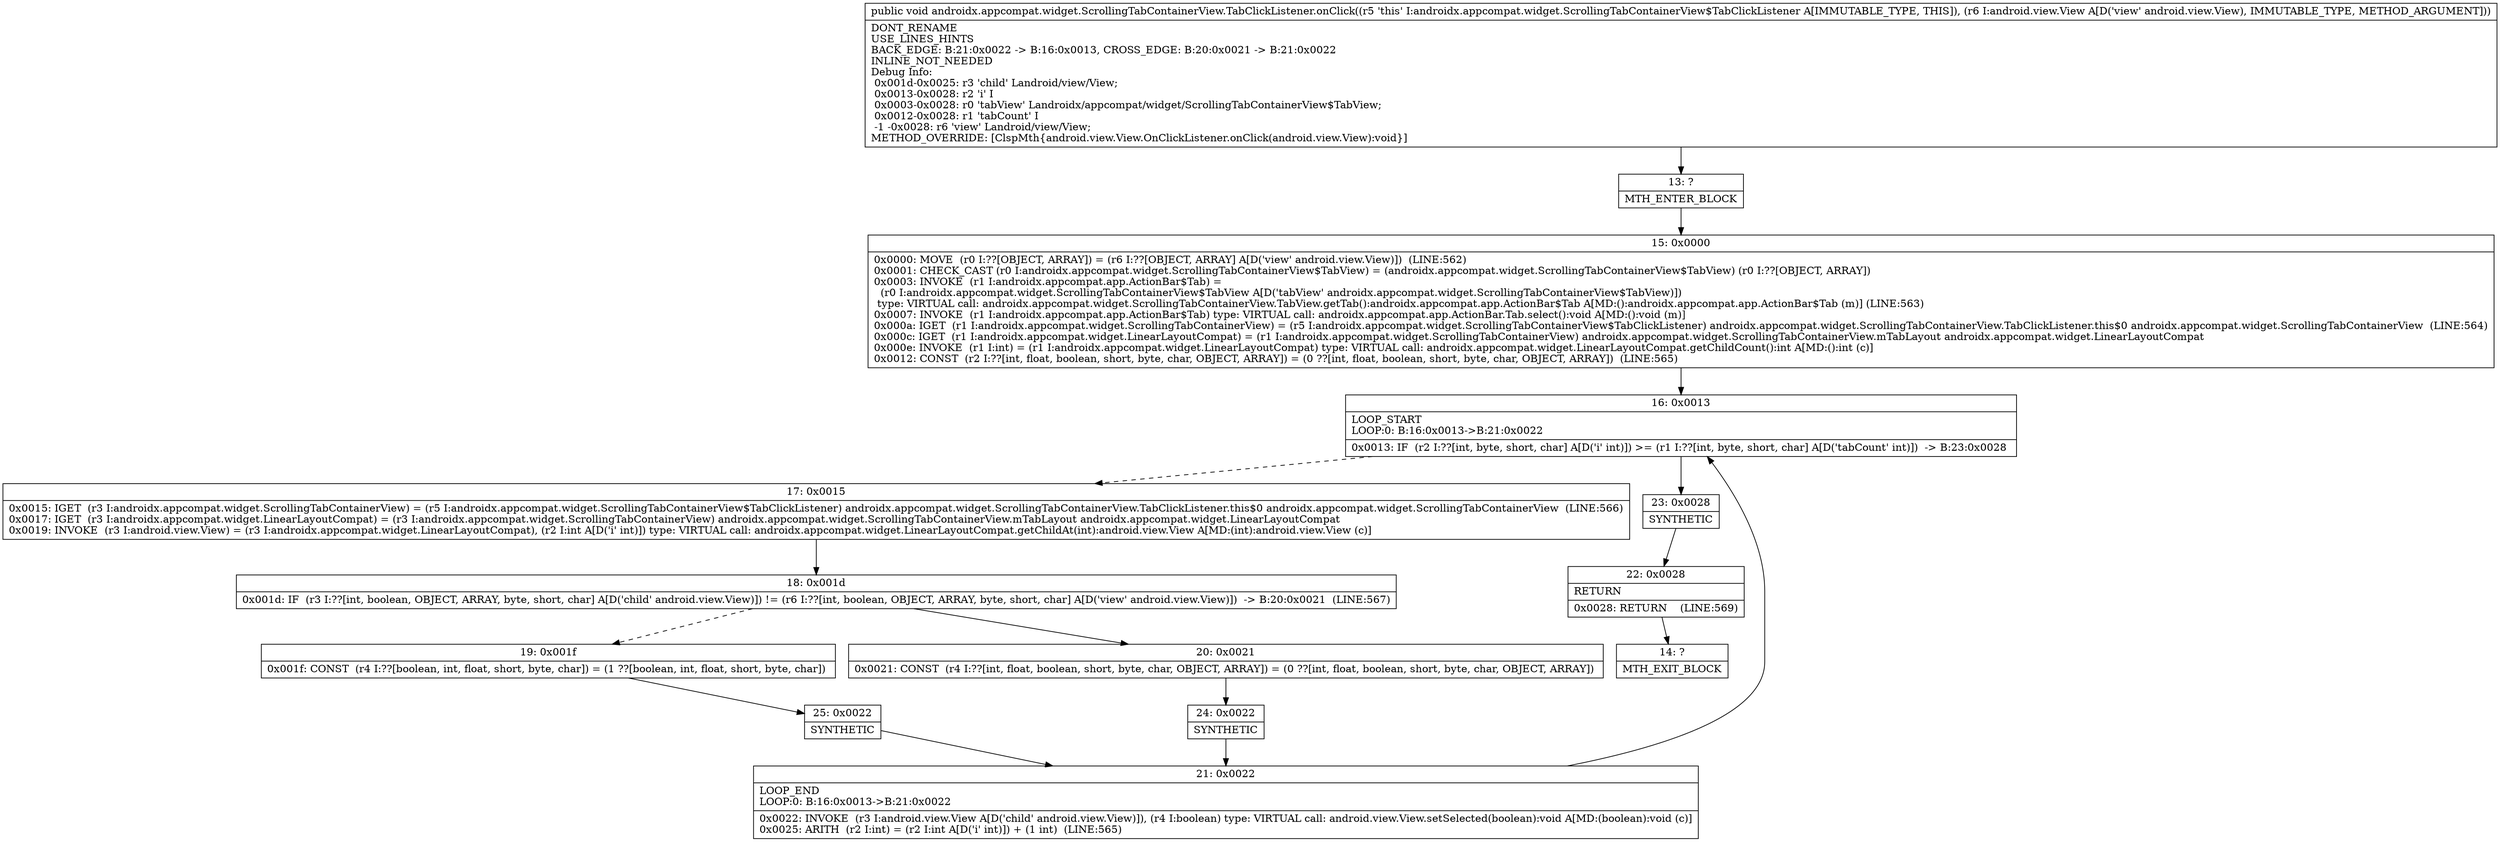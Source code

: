 digraph "CFG forandroidx.appcompat.widget.ScrollingTabContainerView.TabClickListener.onClick(Landroid\/view\/View;)V" {
Node_13 [shape=record,label="{13\:\ ?|MTH_ENTER_BLOCK\l}"];
Node_15 [shape=record,label="{15\:\ 0x0000|0x0000: MOVE  (r0 I:??[OBJECT, ARRAY]) = (r6 I:??[OBJECT, ARRAY] A[D('view' android.view.View)])  (LINE:562)\l0x0001: CHECK_CAST (r0 I:androidx.appcompat.widget.ScrollingTabContainerView$TabView) = (androidx.appcompat.widget.ScrollingTabContainerView$TabView) (r0 I:??[OBJECT, ARRAY]) \l0x0003: INVOKE  (r1 I:androidx.appcompat.app.ActionBar$Tab) = \l  (r0 I:androidx.appcompat.widget.ScrollingTabContainerView$TabView A[D('tabView' androidx.appcompat.widget.ScrollingTabContainerView$TabView)])\l type: VIRTUAL call: androidx.appcompat.widget.ScrollingTabContainerView.TabView.getTab():androidx.appcompat.app.ActionBar$Tab A[MD:():androidx.appcompat.app.ActionBar$Tab (m)] (LINE:563)\l0x0007: INVOKE  (r1 I:androidx.appcompat.app.ActionBar$Tab) type: VIRTUAL call: androidx.appcompat.app.ActionBar.Tab.select():void A[MD:():void (m)]\l0x000a: IGET  (r1 I:androidx.appcompat.widget.ScrollingTabContainerView) = (r5 I:androidx.appcompat.widget.ScrollingTabContainerView$TabClickListener) androidx.appcompat.widget.ScrollingTabContainerView.TabClickListener.this$0 androidx.appcompat.widget.ScrollingTabContainerView  (LINE:564)\l0x000c: IGET  (r1 I:androidx.appcompat.widget.LinearLayoutCompat) = (r1 I:androidx.appcompat.widget.ScrollingTabContainerView) androidx.appcompat.widget.ScrollingTabContainerView.mTabLayout androidx.appcompat.widget.LinearLayoutCompat \l0x000e: INVOKE  (r1 I:int) = (r1 I:androidx.appcompat.widget.LinearLayoutCompat) type: VIRTUAL call: androidx.appcompat.widget.LinearLayoutCompat.getChildCount():int A[MD:():int (c)]\l0x0012: CONST  (r2 I:??[int, float, boolean, short, byte, char, OBJECT, ARRAY]) = (0 ??[int, float, boolean, short, byte, char, OBJECT, ARRAY])  (LINE:565)\l}"];
Node_16 [shape=record,label="{16\:\ 0x0013|LOOP_START\lLOOP:0: B:16:0x0013\-\>B:21:0x0022\l|0x0013: IF  (r2 I:??[int, byte, short, char] A[D('i' int)]) \>= (r1 I:??[int, byte, short, char] A[D('tabCount' int)])  \-\> B:23:0x0028 \l}"];
Node_17 [shape=record,label="{17\:\ 0x0015|0x0015: IGET  (r3 I:androidx.appcompat.widget.ScrollingTabContainerView) = (r5 I:androidx.appcompat.widget.ScrollingTabContainerView$TabClickListener) androidx.appcompat.widget.ScrollingTabContainerView.TabClickListener.this$0 androidx.appcompat.widget.ScrollingTabContainerView  (LINE:566)\l0x0017: IGET  (r3 I:androidx.appcompat.widget.LinearLayoutCompat) = (r3 I:androidx.appcompat.widget.ScrollingTabContainerView) androidx.appcompat.widget.ScrollingTabContainerView.mTabLayout androidx.appcompat.widget.LinearLayoutCompat \l0x0019: INVOKE  (r3 I:android.view.View) = (r3 I:androidx.appcompat.widget.LinearLayoutCompat), (r2 I:int A[D('i' int)]) type: VIRTUAL call: androidx.appcompat.widget.LinearLayoutCompat.getChildAt(int):android.view.View A[MD:(int):android.view.View (c)]\l}"];
Node_18 [shape=record,label="{18\:\ 0x001d|0x001d: IF  (r3 I:??[int, boolean, OBJECT, ARRAY, byte, short, char] A[D('child' android.view.View)]) != (r6 I:??[int, boolean, OBJECT, ARRAY, byte, short, char] A[D('view' android.view.View)])  \-\> B:20:0x0021  (LINE:567)\l}"];
Node_19 [shape=record,label="{19\:\ 0x001f|0x001f: CONST  (r4 I:??[boolean, int, float, short, byte, char]) = (1 ??[boolean, int, float, short, byte, char]) \l}"];
Node_25 [shape=record,label="{25\:\ 0x0022|SYNTHETIC\l}"];
Node_21 [shape=record,label="{21\:\ 0x0022|LOOP_END\lLOOP:0: B:16:0x0013\-\>B:21:0x0022\l|0x0022: INVOKE  (r3 I:android.view.View A[D('child' android.view.View)]), (r4 I:boolean) type: VIRTUAL call: android.view.View.setSelected(boolean):void A[MD:(boolean):void (c)]\l0x0025: ARITH  (r2 I:int) = (r2 I:int A[D('i' int)]) + (1 int)  (LINE:565)\l}"];
Node_20 [shape=record,label="{20\:\ 0x0021|0x0021: CONST  (r4 I:??[int, float, boolean, short, byte, char, OBJECT, ARRAY]) = (0 ??[int, float, boolean, short, byte, char, OBJECT, ARRAY]) \l}"];
Node_24 [shape=record,label="{24\:\ 0x0022|SYNTHETIC\l}"];
Node_23 [shape=record,label="{23\:\ 0x0028|SYNTHETIC\l}"];
Node_22 [shape=record,label="{22\:\ 0x0028|RETURN\l|0x0028: RETURN    (LINE:569)\l}"];
Node_14 [shape=record,label="{14\:\ ?|MTH_EXIT_BLOCK\l}"];
MethodNode[shape=record,label="{public void androidx.appcompat.widget.ScrollingTabContainerView.TabClickListener.onClick((r5 'this' I:androidx.appcompat.widget.ScrollingTabContainerView$TabClickListener A[IMMUTABLE_TYPE, THIS]), (r6 I:android.view.View A[D('view' android.view.View), IMMUTABLE_TYPE, METHOD_ARGUMENT]))  | DONT_RENAME\lUSE_LINES_HINTS\lBACK_EDGE: B:21:0x0022 \-\> B:16:0x0013, CROSS_EDGE: B:20:0x0021 \-\> B:21:0x0022\lINLINE_NOT_NEEDED\lDebug Info:\l  0x001d\-0x0025: r3 'child' Landroid\/view\/View;\l  0x0013\-0x0028: r2 'i' I\l  0x0003\-0x0028: r0 'tabView' Landroidx\/appcompat\/widget\/ScrollingTabContainerView$TabView;\l  0x0012\-0x0028: r1 'tabCount' I\l  \-1 \-0x0028: r6 'view' Landroid\/view\/View;\lMETHOD_OVERRIDE: [ClspMth\{android.view.View.OnClickListener.onClick(android.view.View):void\}]\l}"];
MethodNode -> Node_13;Node_13 -> Node_15;
Node_15 -> Node_16;
Node_16 -> Node_17[style=dashed];
Node_16 -> Node_23;
Node_17 -> Node_18;
Node_18 -> Node_19[style=dashed];
Node_18 -> Node_20;
Node_19 -> Node_25;
Node_25 -> Node_21;
Node_21 -> Node_16;
Node_20 -> Node_24;
Node_24 -> Node_21;
Node_23 -> Node_22;
Node_22 -> Node_14;
}

